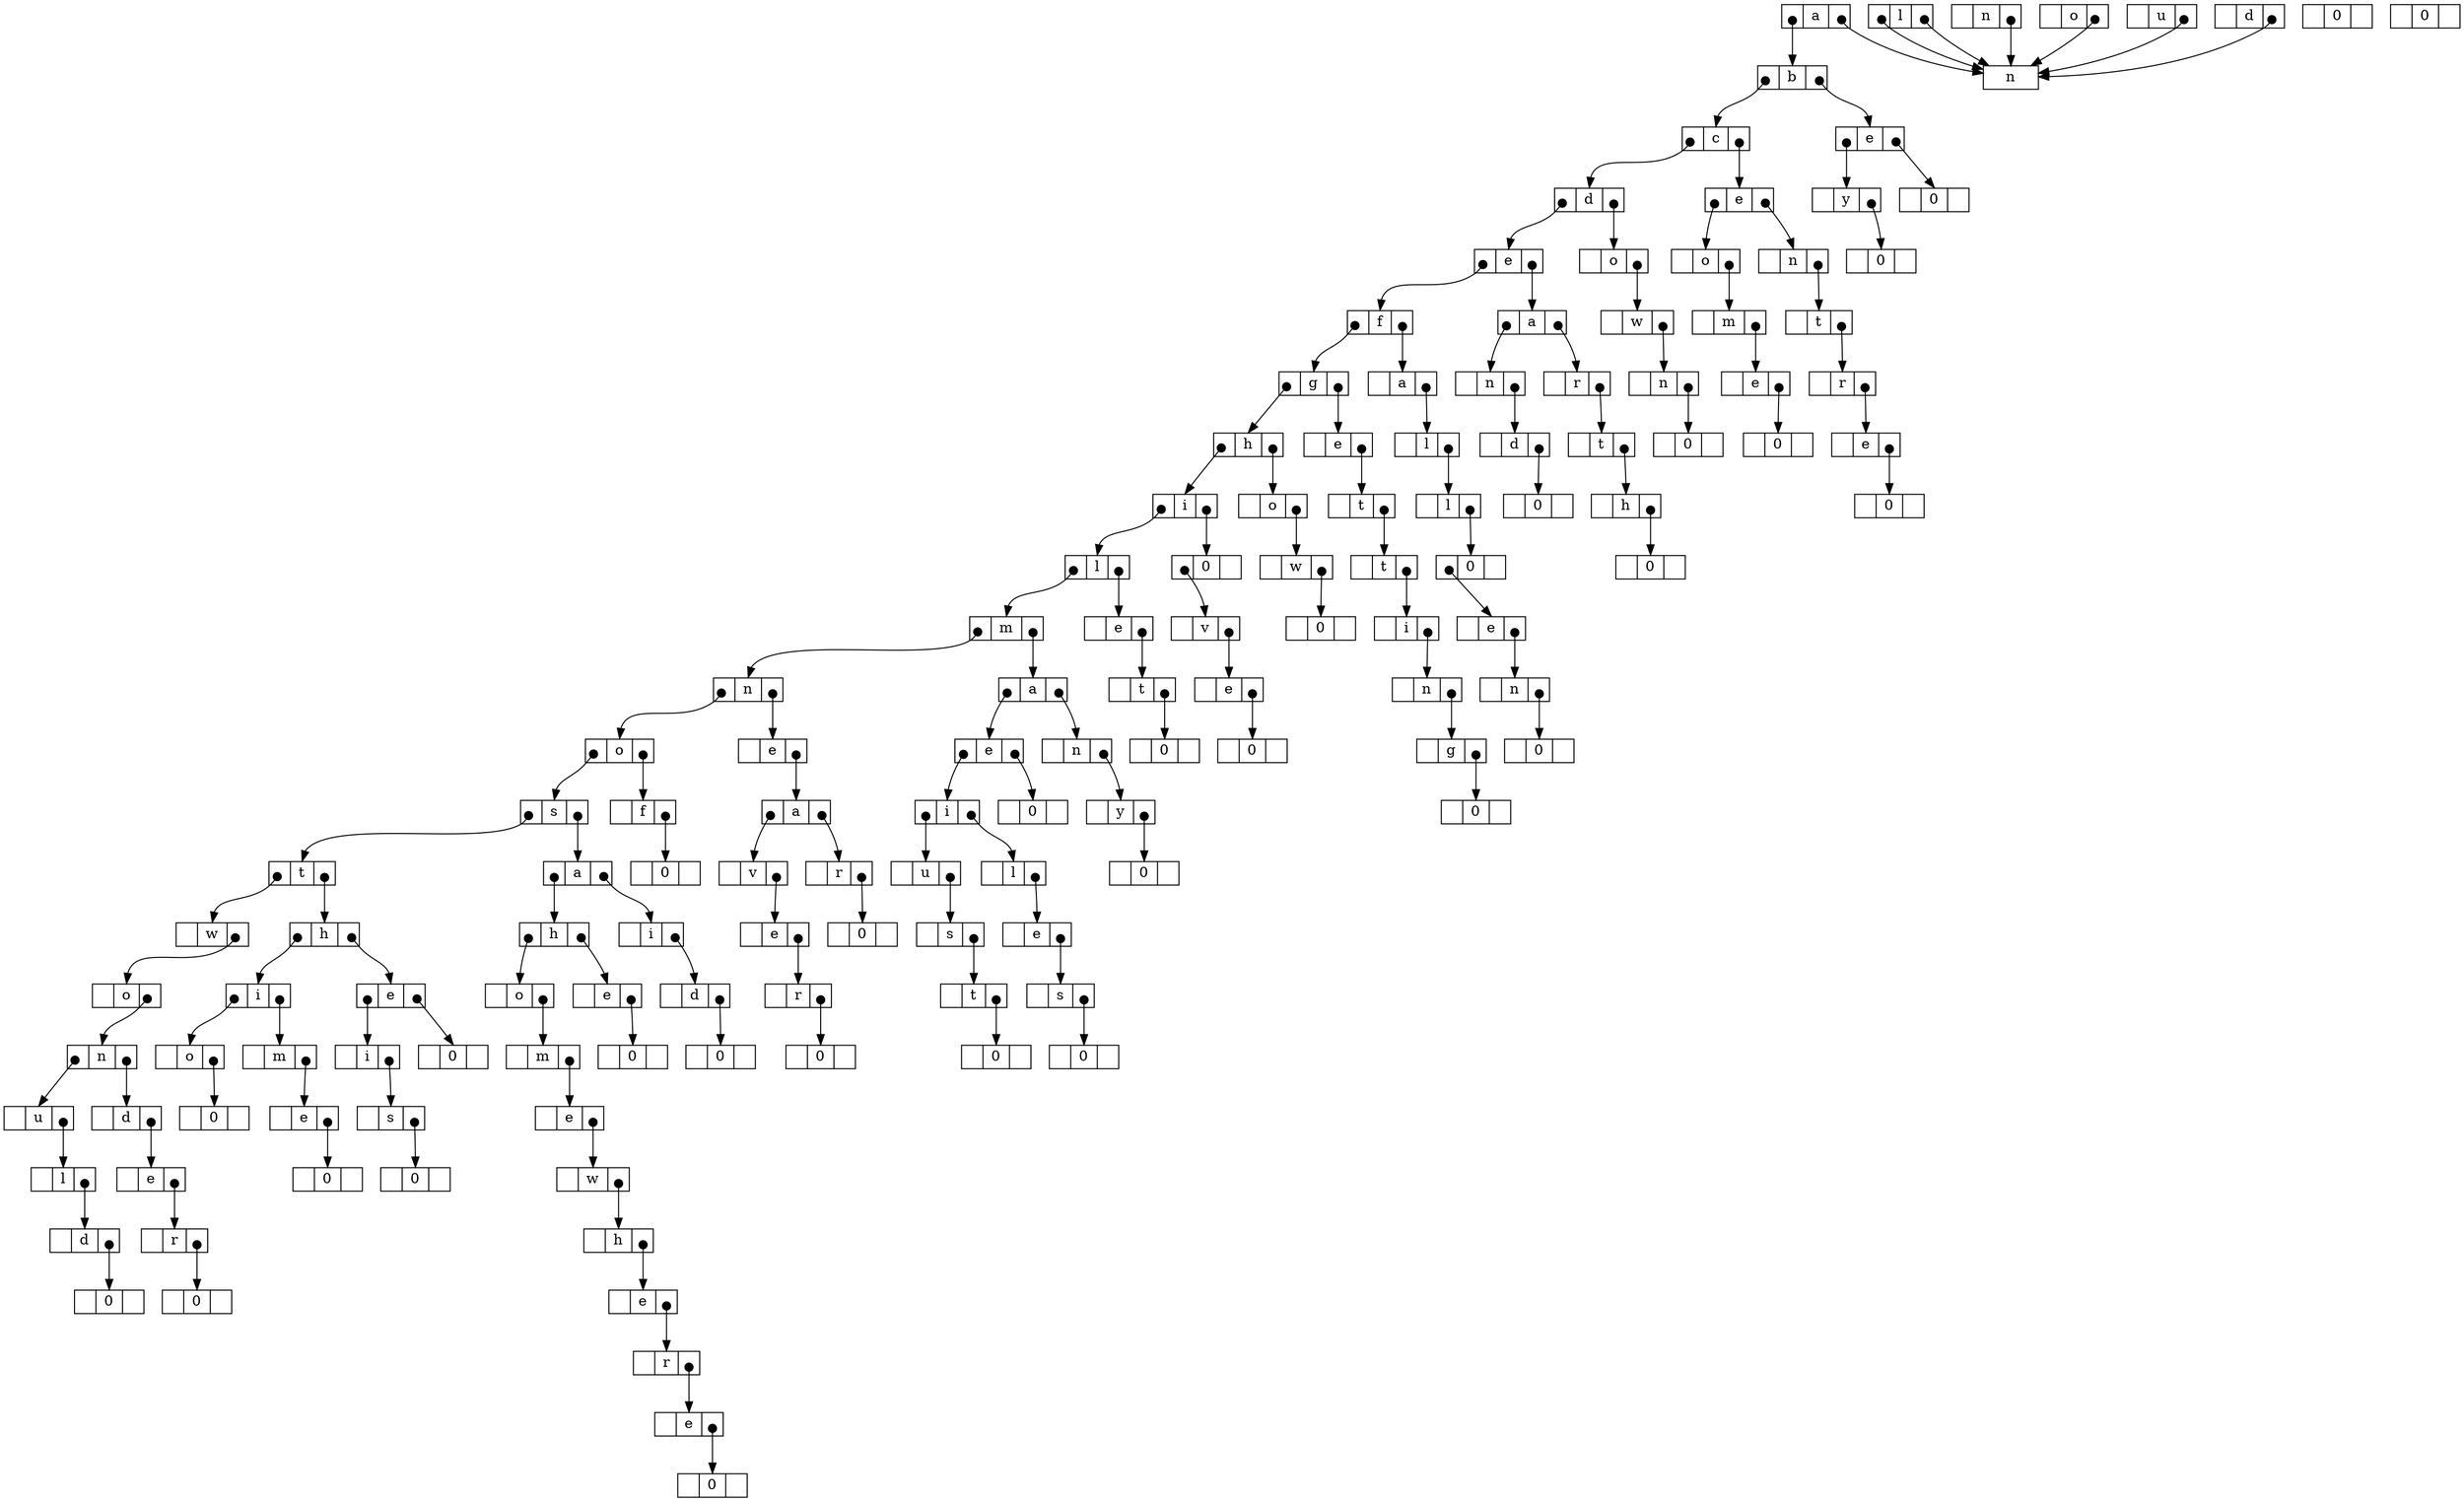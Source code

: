 digraph arbre {
	node [shape=record,height=.1]
	edge [tailclip=false,arrowtail=dot,dir=both]
	n0 [label="<fils> | <lettre> a | <frere>"];
	n0:fils:c -> n1:lettre;
	n1 [label="<fils> | <lettre> b | <frere>"];
	n1:fils:c -> n2:lettre;
	n2 [label="<fils> | <lettre> c | <frere>"];
	n2:fils:c -> n3:lettre;
	n3 [label="<fils> | <lettre> d | <frere>"];
	n3:fils:c -> n4:lettre;
	n4 [label="<fils> | <lettre> e | <frere>"];
	n4:fils:c -> n5:lettre;
	n5 [label="<fils> | <lettre> f | <frere>"];
	n5:fils:c -> n6:lettre;
	n6 [label="<fils> | <lettre> g | <frere>"];
	n6:fils:c -> n7:lettre;
	n7 [label="<fils> | <lettre> h | <frere>"];
	n7:fils:c -> n8:lettre;
	n8 [label="<fils> | <lettre> i | <frere>"];
	n8:fils:c -> n9:lettre;
	n9 [label="<fils> | <lettre> l | <frere>"];
	n9:fils:c -> n10:lettre;
	n10 [label="<fils> | <lettre> m | <frere>"];
	n10:fils:c -> n11:lettre;
	n11 [label="<fils> | <lettre> n | <frere>"];
	n11:fils:c -> n12:lettre;
	n12 [label="<fils> | <lettre> o | <frere>"];
	n12:fils:c -> n13:lettre;
	n13 [label="<fils> | <lettre> s | <frere>"];
	n13:fils:c -> n14:lettre;
	n14 [label="<fils> | <lettre> t | <frere>"];
	n14:fils:c -> n15:lettre;
	n15 [label="<fils> | <lettre> w | <frere>"];
	n15:frere:c -> n16:lettre;
	n16 [label="<fils> | <lettre> o | <frere>"];
	n16:frere:c -> n17:lettre;
	n17 [label="<fils> | <lettre> n | <frere>"];
	n17:fils:c -> n18:lettre;
	n18 [label="<fils> | <lettre> u | <frere>"];
	n18:frere:c -> n19:lettre;
	n19 [label="<fils> | <lettre> l | <frere>"];
	n19:frere:c -> n20:lettre;
	n20 [label="<fils> | <lettre> d | <frere>"];
	n20:frere:c -> n21:lettre;
	n21 [label="<fils> | <lettre> 0 | <frere>"];
	n17:frere:c -> n22:lettre;
	n22 [label="<fils> | <lettre> d | <frere>"];
	n22:frere:c -> n23:lettre;
	n23 [label="<fils> | <lettre> e | <frere>"];
	n23:frere:c -> n24:lettre;
	n24 [label="<fils> | <lettre> r | <frere>"];
	n24:frere:c -> n25:lettre;
	n25 [label="<fils> | <lettre> 0 | <frere>"];
	n14:frere:c -> n26:lettre;
	n26 [label="<fils> | <lettre> h | <frere>"];
	n26:fils:c -> n27:lettre;
	n27 [label="<fils> | <lettre> i | <frere>"];
	n27:fils:c -> n28:lettre;
	n28 [label="<fils> | <lettre> o | <frere>"];
	n28:frere:c -> n29:lettre;
	n29 [label="<fils> | <lettre> 0 | <frere>"];
	n27:frere:c -> n30:lettre;
	n30 [label="<fils> | <lettre> m | <frere>"];
	n30:frere:c -> n31:lettre;
	n31 [label="<fils> | <lettre> e | <frere>"];
	n31:frere:c -> n32:lettre;
	n32 [label="<fils> | <lettre> 0 | <frere>"];
	n26:frere:c -> n33:lettre;
	n33 [label="<fils> | <lettre> e | <frere>"];
	n33:fils:c -> n34:lettre;
	n34 [label="<fils> | <lettre> i | <frere>"];
	n34:frere:c -> n35:lettre;
	n35 [label="<fils> | <lettre> s | <frere>"];
	n35:frere:c -> n36:lettre;
	n36 [label="<fils> | <lettre> 0 | <frere>"];
	n33:frere:c -> n37:lettre;
	n37 [label="<fils> | <lettre> 0 | <frere>"];
	n13:frere:c -> n38:lettre;
	n38 [label="<fils> | <lettre> a | <frere>"];
	n38:fils:c -> n39:lettre;
	n39 [label="<fils> | <lettre> h | <frere>"];
	n39:fils:c -> n40:lettre;
	n40 [label="<fils> | <lettre> o | <frere>"];
	n40:frere:c -> n41:lettre;
	n41 [label="<fils> | <lettre> m | <frere>"];
	n41:frere:c -> n42:lettre;
	n42 [label="<fils> | <lettre> e | <frere>"];
	n42:frere:c -> n43:lettre;
	n43 [label="<fils> | <lettre> w | <frere>"];
	n43:frere:c -> n44:lettre;
	n44 [label="<fils> | <lettre> h | <frere>"];
	n44:frere:c -> n45:lettre;
	n45 [label="<fils> | <lettre> e | <frere>"];
	n45:frere:c -> n46:lettre;
	n46 [label="<fils> | <lettre> r | <frere>"];
	n46:frere:c -> n47:lettre;
	n47 [label="<fils> | <lettre> e | <frere>"];
	n47:frere:c -> n48:lettre;
	n48 [label="<fils> | <lettre> 0 | <frere>"];
	n39:frere:c -> n49:lettre;
	n49 [label="<fils> | <lettre> e | <frere>"];
	n49:frere:c -> n50:lettre;
	n50 [label="<fils> | <lettre> 0 | <frere>"];
	n38:frere:c -> n51:lettre;
	n51 [label="<fils> | <lettre> i | <frere>"];
	n51:frere:c -> n52:lettre;
	n52 [label="<fils> | <lettre> d | <frere>"];
	n52:frere:c -> n53:lettre;
	n53 [label="<fils> | <lettre> 0 | <frere>"];
	n12:frere:c -> n54:lettre;
	n54 [label="<fils> | <lettre> f | <frere>"];
	n54:frere:c -> n55:lettre;
	n55 [label="<fils> | <lettre> 0 | <frere>"];
	n11:frere:c -> n56:lettre;
	n56 [label="<fils> | <lettre> e | <frere>"];
	n56:frere:c -> n57:lettre;
	n57 [label="<fils> | <lettre> a | <frere>"];
	n57:fils:c -> n58:lettre;
	n58 [label="<fils> | <lettre> v | <frere>"];
	n58:frere:c -> n59:lettre;
	n59 [label="<fils> | <lettre> e | <frere>"];
	n59:frere:c -> n60:lettre;
	n60 [label="<fils> | <lettre> r | <frere>"];
	n60:frere:c -> n61:lettre;
	n61 [label="<fils> | <lettre> 0 | <frere>"];
	n57:frere:c -> n62:lettre;
	n62 [label="<fils> | <lettre> r | <frere>"];
	n62:frere:c -> n63:lettre;
	n63 [label="<fils> | <lettre> 0 | <frere>"];
	n10:frere:c -> n64:lettre;
	n64 [label="<fils> | <lettre> a | <frere>"];
	n64:fils:c -> n65:lettre;
	n65 [label="<fils> | <lettre> e | <frere>"];
	n65:fils:c -> n66:lettre;
	n66 [label="<fils> | <lettre> i | <frere>"];
	n66:fils:c -> n67:lettre;
	n67 [label="<fils> | <lettre> u | <frere>"];
	n67:frere:c -> n68:lettre;
	n68 [label="<fils> | <lettre> s | <frere>"];
	n68:frere:c -> n69:lettre;
	n69 [label="<fils> | <lettre> t | <frere>"];
	n69:frere:c -> n70:lettre;
	n70 [label="<fils> | <lettre> 0 | <frere>"];
	n66:frere:c -> n71:lettre;
	n71 [label="<fils> | <lettre> l | <frere>"];
	n71:frere:c -> n72:lettre;
	n72 [label="<fils> | <lettre> e | <frere>"];
	n72:frere:c -> n73:lettre;
	n73 [label="<fils> | <lettre> s | <frere>"];
	n73:frere:c -> n74:lettre;
	n74 [label="<fils> | <lettre> 0 | <frere>"];
	n65:frere:c -> n75:lettre;
	n75 [label="<fils> | <lettre> 0 | <frere>"];
	n64:frere:c -> n76:lettre;
	n76 [label="<fils> | <lettre> n | <frere>"];
	n76:frere:c -> n77:lettre;
	n77 [label="<fils> | <lettre> y | <frere>"];
	n77:frere:c -> n78:lettre;
	n78 [label="<fils> | <lettre> 0 | <frere>"];
	n9:frere:c -> n79:lettre;
	n79 [label="<fils> | <lettre> e | <frere>"];
	n79:frere:c -> n80:lettre;
	n80 [label="<fils> | <lettre> t | <frere>"];
	n80:frere:c -> n81:lettre;
	n81 [label="<fils> | <lettre> 0 | <frere>"];
	n8:frere:c -> n82:lettre;
	n82 [label="<fils> | <lettre> 0 | <frere>"];
	n82:fils:c -> n83:lettre;
	n83 [label="<fils> | <lettre> v | <frere>"];
	n83:frere:c -> n84:lettre;
	n84 [label="<fils> | <lettre> e | <frere>"];
	n84:frere:c -> n85:lettre;
	n85 [label="<fils> | <lettre> 0 | <frere>"];
	n7:frere:c -> n86:lettre;
	n86 [label="<fils> | <lettre> o | <frere>"];
	n86:frere:c -> n87:lettre;
	n87 [label="<fils> | <lettre> w | <frere>"];
	n87:frere:c -> n88:lettre;
	n88 [label="<fils> | <lettre> 0 | <frere>"];
	n6:frere:c -> n89:lettre;
	n89 [label="<fils> | <lettre> e | <frere>"];
	n89:frere:c -> n90:lettre;
	n90 [label="<fils> | <lettre> t | <frere>"];
	n90:frere:c -> n91:lettre;
	n91 [label="<fils> | <lettre> t | <frere>"];
	n91:frere:c -> n92:lettre;
	n92 [label="<fils> | <lettre> i | <frere>"];
	n92:frere:c -> n93:lettre;
	n93 [label="<fils> | <lettre> n | <frere>"];
	n93:frere:c -> n94:lettre;
	n94 [label="<fils> | <lettre> g | <frere>"];
	n94:frere:c -> n95:lettre;
	n95 [label="<fils> | <lettre> 0 | <frere>"];
	n5:frere:c -> n96:lettre;
	n96 [label="<fils> | <lettre> a | <frere>"];
	n96:frere:c -> n97:lettre;
	n97 [label="<fils> | <lettre> l | <frere>"];
	n97:frere:c -> n98:lettre;
	n98 [label="<fils> | <lettre> l | <frere>"];
	n98:frere:c -> n99:lettre;
	n99 [label="<fils> | <lettre> 0 | <frere>"];
	n99:fils:c -> n100:lettre;
	n100 [label="<fils> | <lettre> e | <frere>"];
	n100:frere:c -> n101:lettre;
	n101 [label="<fils> | <lettre> n | <frere>"];
	n101:frere:c -> n102:lettre;
	n102 [label="<fils> | <lettre> 0 | <frere>"];
	n4:frere:c -> n103:lettre;
	n103 [label="<fils> | <lettre> a | <frere>"];
	n103:fils:c -> n104:lettre;
	n104 [label="<fils> | <lettre> n | <frere>"];
	n104:frere:c -> n105:lettre;
	n105 [label="<fils> | <lettre> d | <frere>"];
	n105:frere:c -> n106:lettre;
	n106 [label="<fils> | <lettre> 0 | <frere>"];
	n103:frere:c -> n107:lettre;
	n107 [label="<fils> | <lettre> r | <frere>"];
	n107:frere:c -> n108:lettre;
	n108 [label="<fils> | <lettre> t | <frere>"];
	n108:frere:c -> n109:lettre;
	n109 [label="<fils> | <lettre> h | <frere>"];
	n109:frere:c -> n110:lettre;
	n110 [label="<fils> | <lettre> 0 | <frere>"];
	n3:frere:c -> n111:lettre;
	n111 [label="<fils> | <lettre> o | <frere>"];
	n111:frere:c -> n112:lettre;
	n112 [label="<fils> | <lettre> w | <frere>"];
	n112:frere:c -> n113:lettre;
	n113 [label="<fils> | <lettre> n | <frere>"];
	n113:frere:c -> n114:lettre;
	n114 [label="<fils> | <lettre> 0 | <frere>"];
	n2:frere:c -> n115:lettre;
	n115 [label="<fils> | <lettre> e | <frere>"];
	n115:fils:c -> n116:lettre;
	n116 [label="<fils> | <lettre> o | <frere>"];
	n116:frere:c -> n117:lettre;
	n117 [label="<fils> | <lettre> m | <frere>"];
	n117:frere:c -> n118:lettre;
	n118 [label="<fils> | <lettre> e | <frere>"];
	n118:frere:c -> n119:lettre;
	n119 [label="<fils> | <lettre> 0 | <frere>"];
	n115:frere:c -> n120:lettre;
	n120 [label="<fils> | <lettre> n | <frere>"];
	n120:frere:c -> n121:lettre;
	n121 [label="<fils> | <lettre> t | <frere>"];
	n121:frere:c -> n122:lettre;
	n122 [label="<fils> | <lettre> r | <frere>"];
	n122:frere:c -> n123:lettre;
	n123 [label="<fils> | <lettre> e | <frere>"];
	n123:frere:c -> n124:lettre;
	n124 [label="<fils> | <lettre> 0 | <frere>"];
	n1:frere:c -> n125:lettre;
	n125 [label="<fils> | <lettre> e | <frere>"];
	n125:fils:c -> n126:lettre;
	n126 [label="<fils> | <lettre> y | <frere>"];
	n126:frere:c -> n127:lettre;
	n127 [label="<fils> | <lettre> 0 | <frere>"];
	n125:frere:c -> n128:lettre;
	n128 [label="<fils> | <lettre> 0 | <frere>"];
	n0:frere:c -> n-127:lettre;
	n-127 [label="<fils> | <lettre> l | <frere>"];
	n-127:fils:c -> n-126:lettre;
	n-126 [label="<fils> | <lettre> n | <frere>"];
	n-126:frere:c -> n-125:lettre;
	n-125 [label="<fils> | <lettre> 0 | <frere>"];
	n-127:frere:c -> n-124:lettre;
	n-124 [label="<fils> | <lettre> o | <frere>"];
	n-124:frere:c -> n-123:lettre;
	n-123 [label="<fils> | <lettre> u | <frere>"];
	n-123:frere:c -> n-122:lettre;
	n-122 [label="<fils> | <lettre> d | <frere>"];
	n-122:frere:c -> n-121:lettre;
	n-121 [label="<fils> | <lettre> 0 | <frere>"];
}
